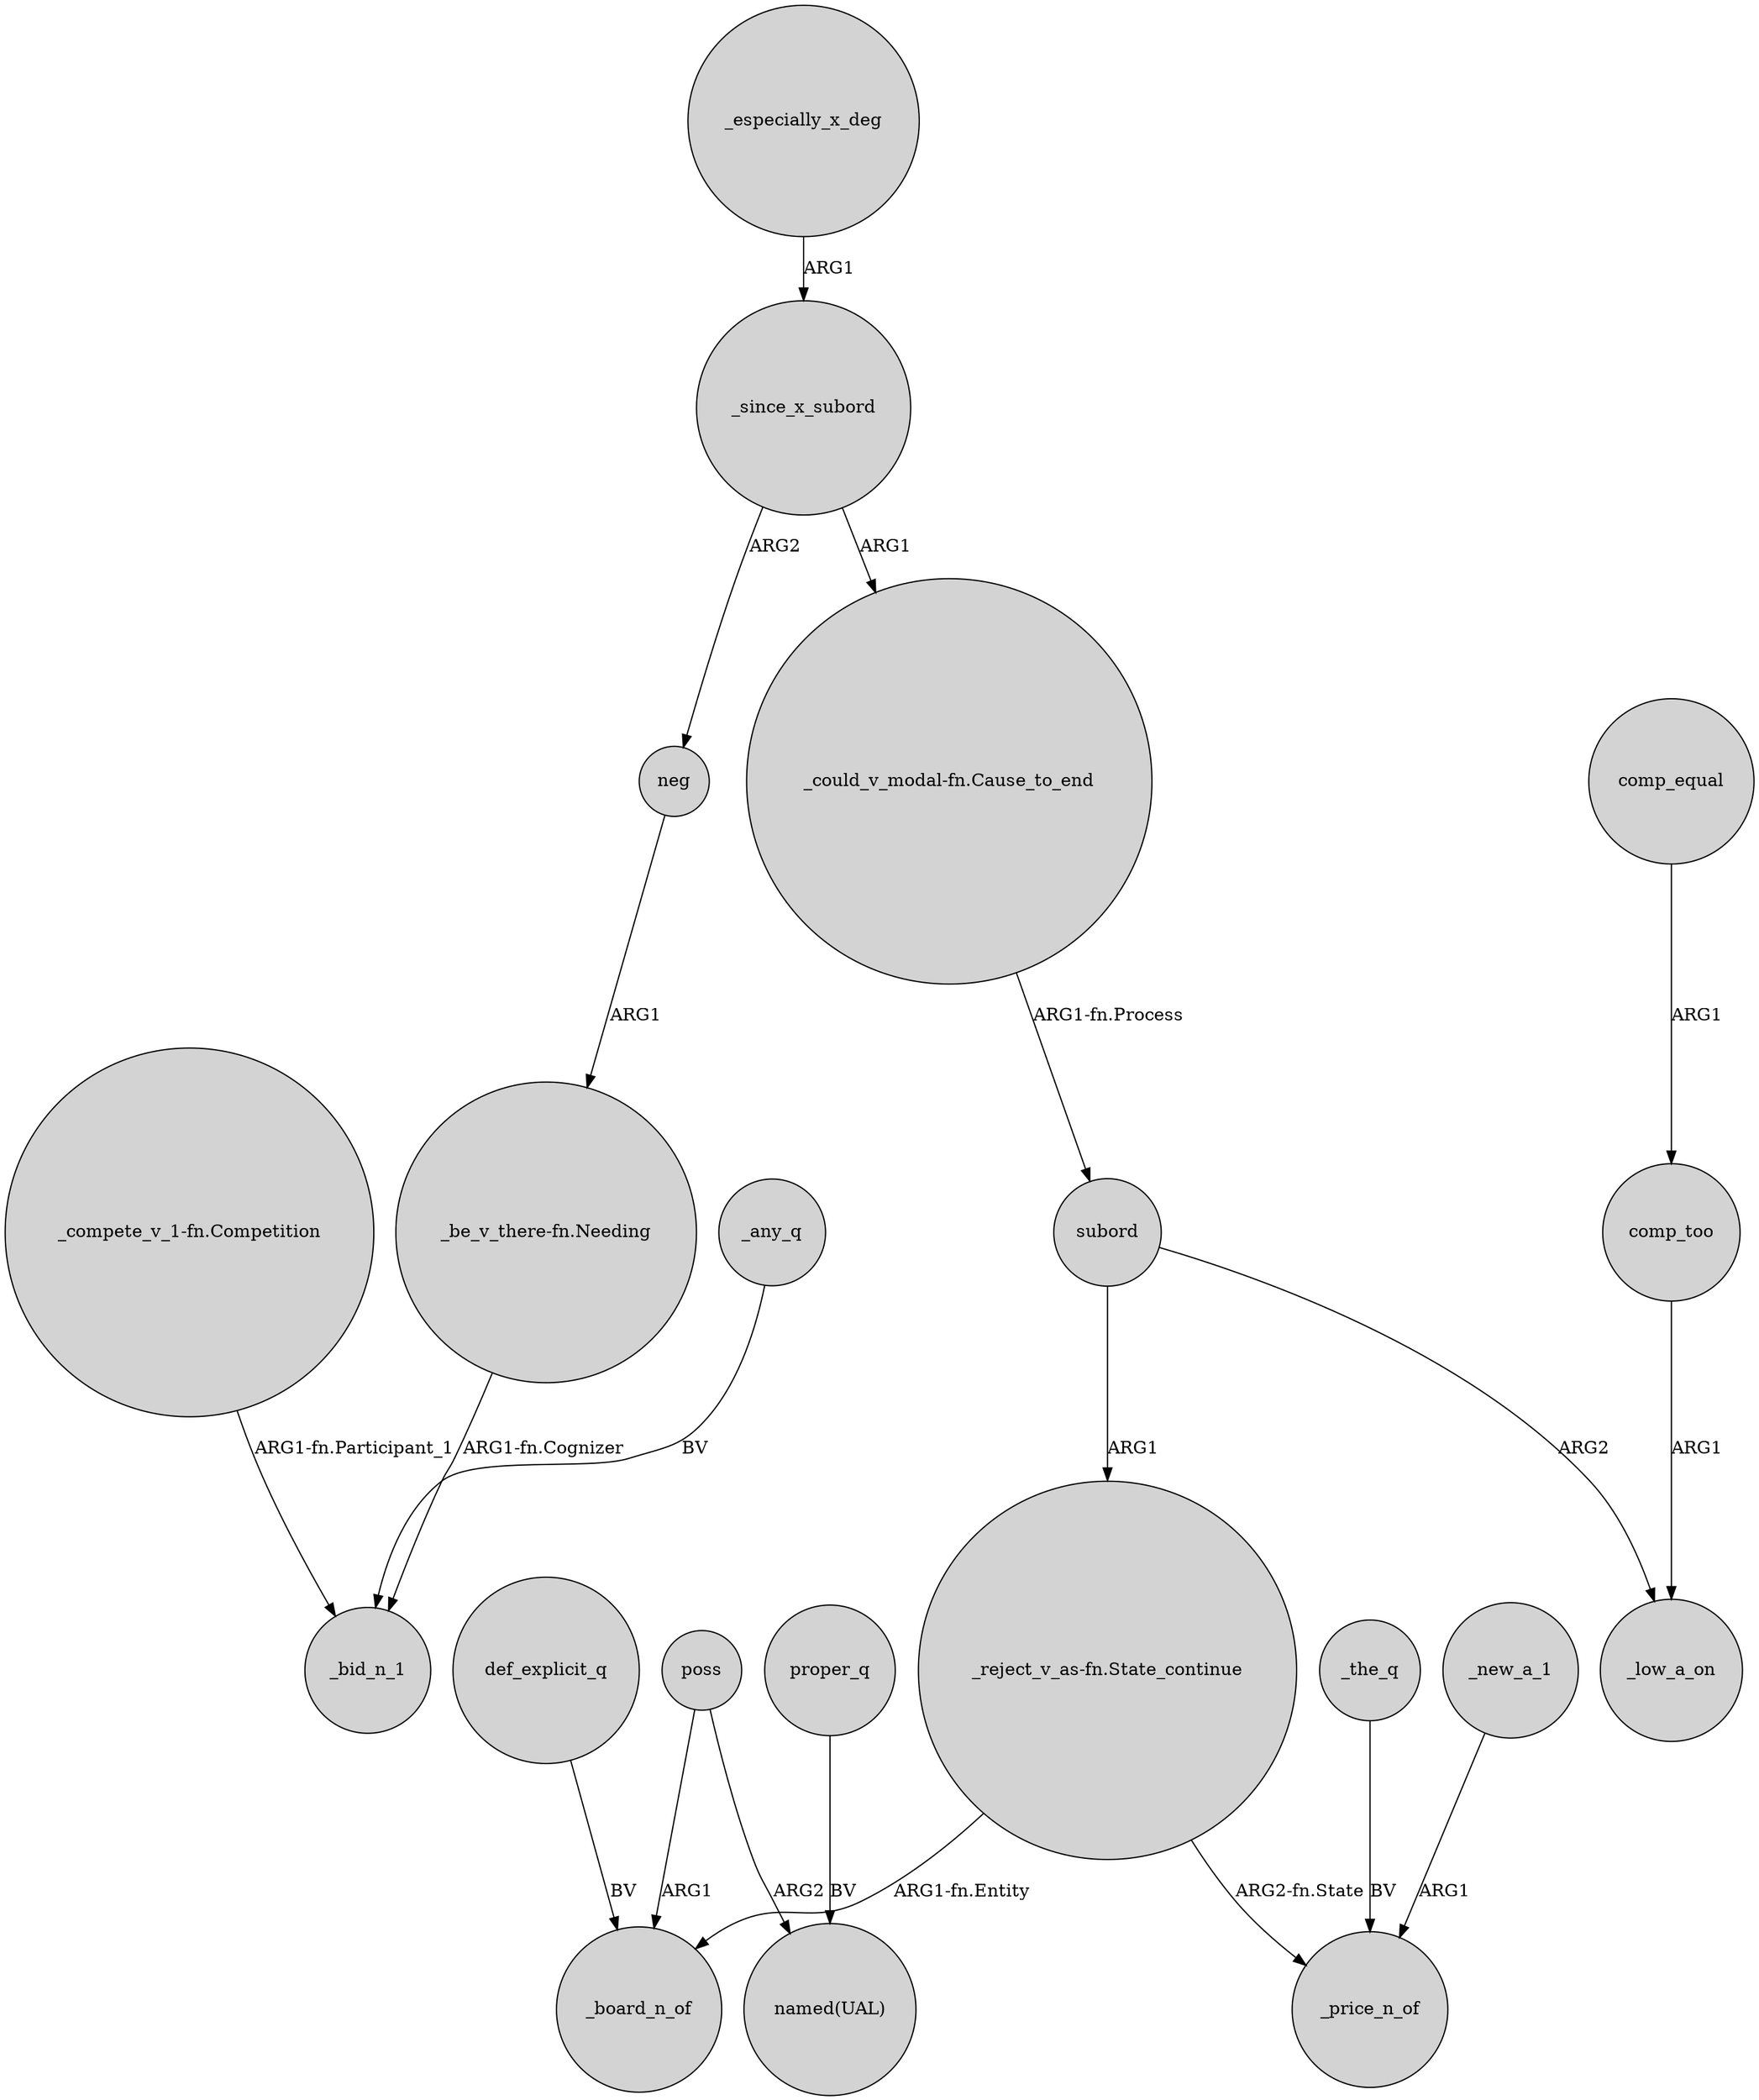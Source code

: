 digraph {
	node [shape=circle style=filled]
	_since_x_subord -> neg [label=ARG2]
	"_compete_v_1-fn.Competition" -> _bid_n_1 [label="ARG1-fn.Participant_1"]
	subord -> "_reject_v_as-fn.State_continue" [label=ARG1]
	def_explicit_q -> _board_n_of [label=BV]
	_new_a_1 -> _price_n_of [label=ARG1]
	comp_equal -> comp_too [label=ARG1]
	comp_too -> _low_a_on [label=ARG1]
	poss -> "named(UAL)" [label=ARG2]
	proper_q -> "named(UAL)" [label=BV]
	"_be_v_there-fn.Needing" -> _bid_n_1 [label="ARG1-fn.Cognizer"]
	poss -> _board_n_of [label=ARG1]
	neg -> "_be_v_there-fn.Needing" [label=ARG1]
	"_could_v_modal-fn.Cause_to_end" -> subord [label="ARG1-fn.Process"]
	_especially_x_deg -> _since_x_subord [label=ARG1]
	_any_q -> _bid_n_1 [label=BV]
	"_reject_v_as-fn.State_continue" -> _price_n_of [label="ARG2-fn.State"]
	subord -> _low_a_on [label=ARG2]
	_the_q -> _price_n_of [label=BV]
	_since_x_subord -> "_could_v_modal-fn.Cause_to_end" [label=ARG1]
	"_reject_v_as-fn.State_continue" -> _board_n_of [label="ARG1-fn.Entity"]
}
